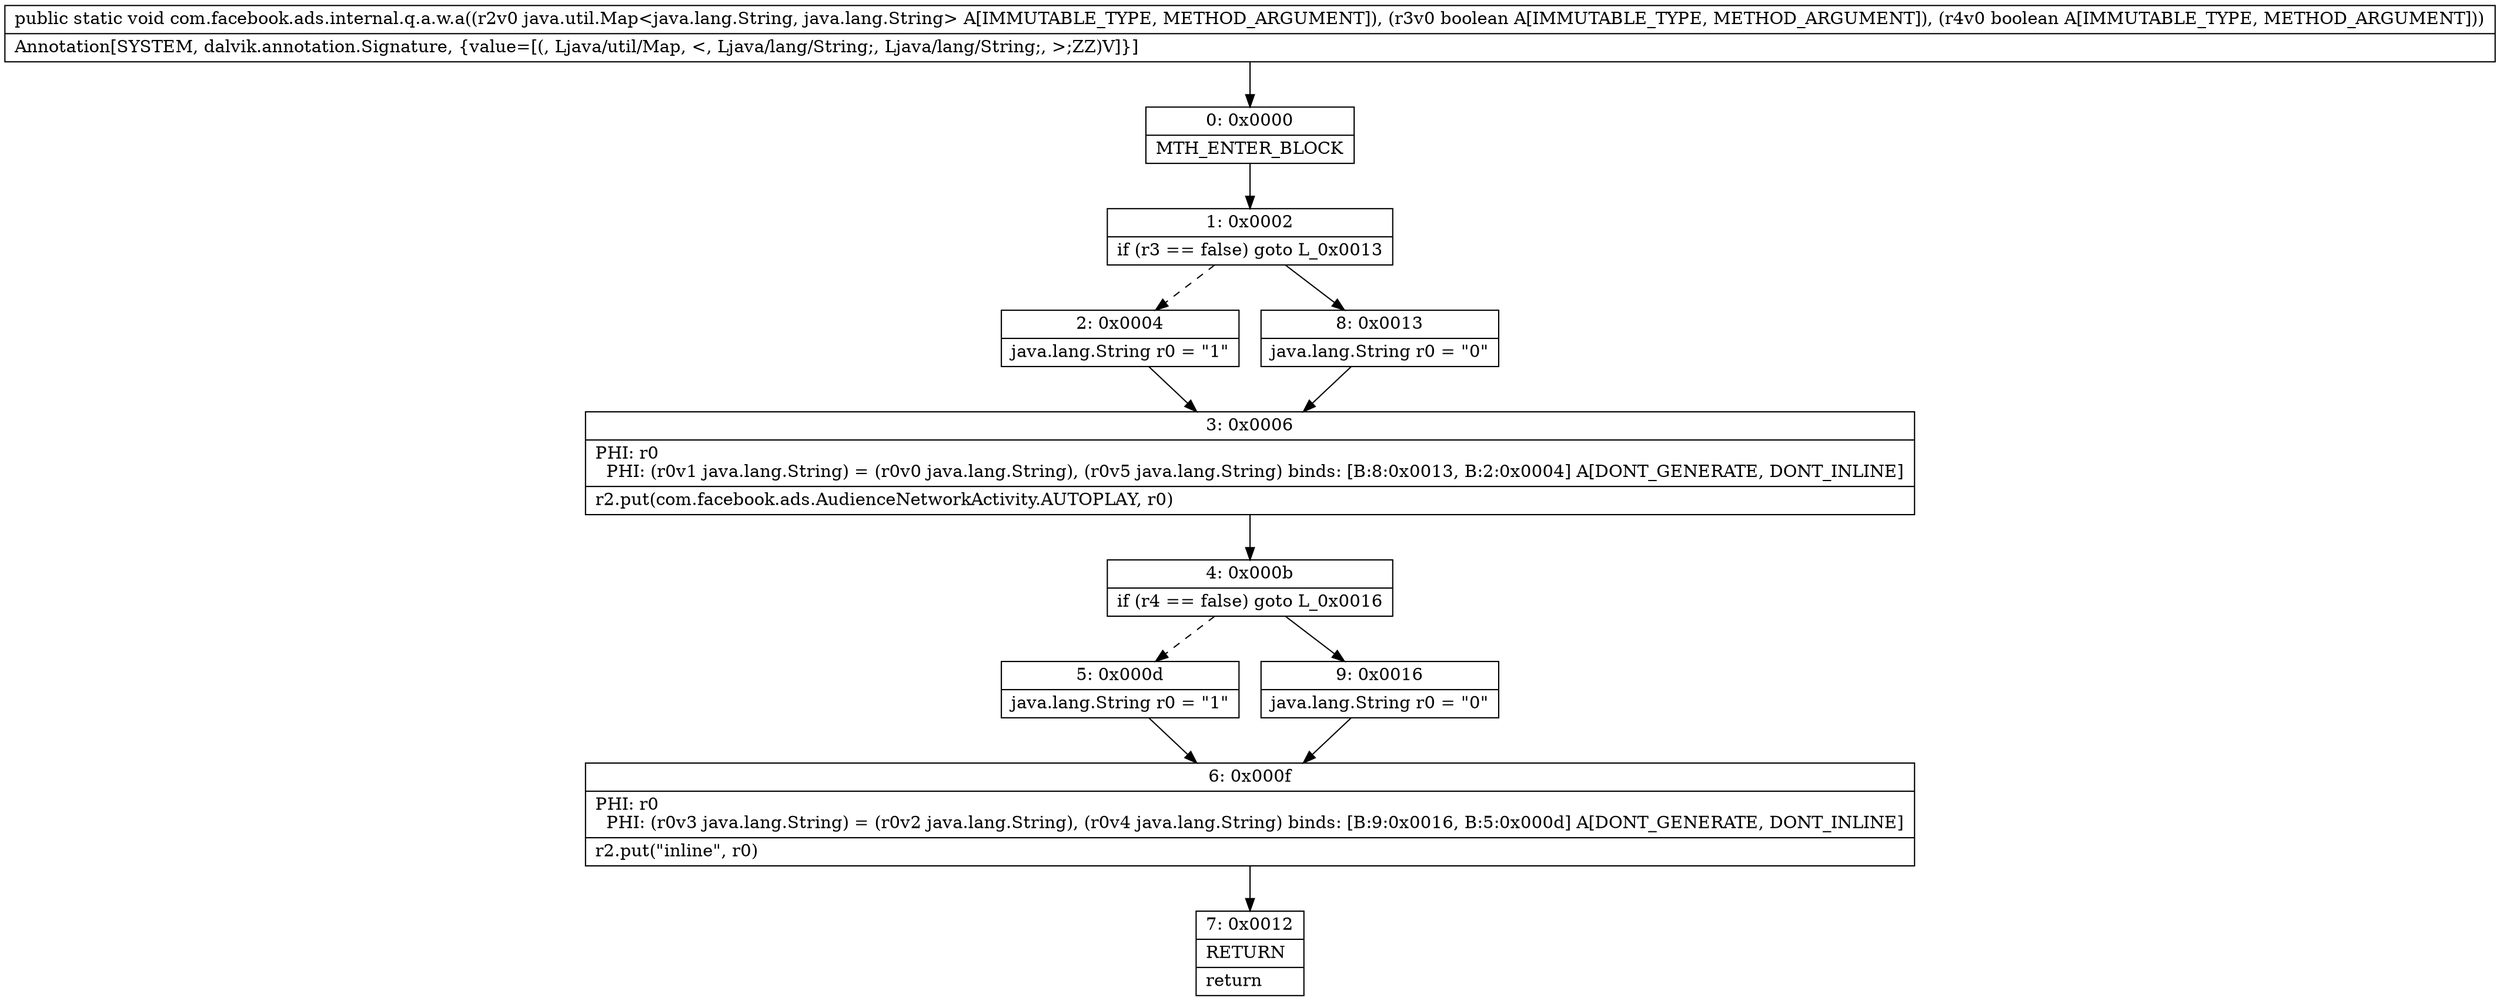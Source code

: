digraph "CFG forcom.facebook.ads.internal.q.a.w.a(Ljava\/util\/Map;ZZ)V" {
Node_0 [shape=record,label="{0\:\ 0x0000|MTH_ENTER_BLOCK\l}"];
Node_1 [shape=record,label="{1\:\ 0x0002|if (r3 == false) goto L_0x0013\l}"];
Node_2 [shape=record,label="{2\:\ 0x0004|java.lang.String r0 = \"1\"\l}"];
Node_3 [shape=record,label="{3\:\ 0x0006|PHI: r0 \l  PHI: (r0v1 java.lang.String) = (r0v0 java.lang.String), (r0v5 java.lang.String) binds: [B:8:0x0013, B:2:0x0004] A[DONT_GENERATE, DONT_INLINE]\l|r2.put(com.facebook.ads.AudienceNetworkActivity.AUTOPLAY, r0)\l}"];
Node_4 [shape=record,label="{4\:\ 0x000b|if (r4 == false) goto L_0x0016\l}"];
Node_5 [shape=record,label="{5\:\ 0x000d|java.lang.String r0 = \"1\"\l}"];
Node_6 [shape=record,label="{6\:\ 0x000f|PHI: r0 \l  PHI: (r0v3 java.lang.String) = (r0v2 java.lang.String), (r0v4 java.lang.String) binds: [B:9:0x0016, B:5:0x000d] A[DONT_GENERATE, DONT_INLINE]\l|r2.put(\"inline\", r0)\l}"];
Node_7 [shape=record,label="{7\:\ 0x0012|RETURN\l|return\l}"];
Node_8 [shape=record,label="{8\:\ 0x0013|java.lang.String r0 = \"0\"\l}"];
Node_9 [shape=record,label="{9\:\ 0x0016|java.lang.String r0 = \"0\"\l}"];
MethodNode[shape=record,label="{public static void com.facebook.ads.internal.q.a.w.a((r2v0 java.util.Map\<java.lang.String, java.lang.String\> A[IMMUTABLE_TYPE, METHOD_ARGUMENT]), (r3v0 boolean A[IMMUTABLE_TYPE, METHOD_ARGUMENT]), (r4v0 boolean A[IMMUTABLE_TYPE, METHOD_ARGUMENT]))  | Annotation[SYSTEM, dalvik.annotation.Signature, \{value=[(, Ljava\/util\/Map, \<, Ljava\/lang\/String;, Ljava\/lang\/String;, \>;ZZ)V]\}]\l}"];
MethodNode -> Node_0;
Node_0 -> Node_1;
Node_1 -> Node_2[style=dashed];
Node_1 -> Node_8;
Node_2 -> Node_3;
Node_3 -> Node_4;
Node_4 -> Node_5[style=dashed];
Node_4 -> Node_9;
Node_5 -> Node_6;
Node_6 -> Node_7;
Node_8 -> Node_3;
Node_9 -> Node_6;
}

